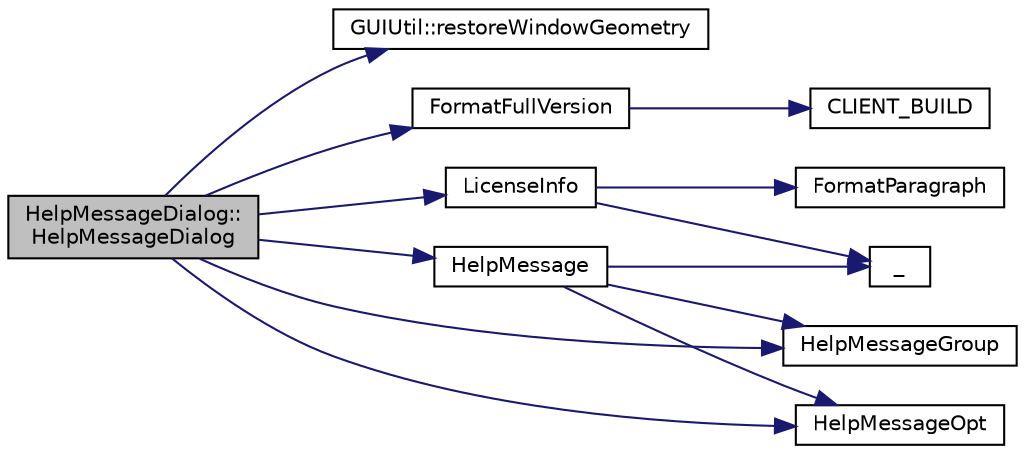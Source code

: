 digraph "HelpMessageDialog::HelpMessageDialog"
{
  edge [fontname="Helvetica",fontsize="10",labelfontname="Helvetica",labelfontsize="10"];
  node [fontname="Helvetica",fontsize="10",shape=record];
  rankdir="LR";
  Node0 [label="HelpMessageDialog::\lHelpMessageDialog",height=0.2,width=0.4,color="black", fillcolor="grey75", style="filled", fontcolor="black"];
  Node0 -> Node1 [color="midnightblue",fontsize="10",style="solid",fontname="Helvetica"];
  Node1 [label="GUIUtil::restoreWindowGeometry",height=0.2,width=0.4,color="black", fillcolor="white", style="filled",URL="$namespace_g_u_i_util.html#a9fd50f13c602e4e01b0d1d70d54ee89a",tooltip="Restore window size and position. "];
  Node0 -> Node2 [color="midnightblue",fontsize="10",style="solid",fontname="Helvetica"];
  Node2 [label="FormatFullVersion",height=0.2,width=0.4,color="black", fillcolor="white", style="filled",URL="$clientversion_8cpp.html#ac3e3098552063f228d9deac38a8b9848"];
  Node2 -> Node3 [color="midnightblue",fontsize="10",style="solid",fontname="Helvetica"];
  Node3 [label="CLIENT_BUILD",height=0.2,width=0.4,color="black", fillcolor="white", style="filled",URL="$clientversion_8cpp.html#aff087070aeaa72e85b2d1a6192af8af5"];
  Node0 -> Node4 [color="midnightblue",fontsize="10",style="solid",fontname="Helvetica"];
  Node4 [label="LicenseInfo",height=0.2,width=0.4,color="black", fillcolor="white", style="filled",URL="$init_8cpp.html#ac9e2081343d328ca68b7c4c4793442d2",tooltip="Returns licensing information (for -version) "];
  Node4 -> Node5 [color="midnightblue",fontsize="10",style="solid",fontname="Helvetica"];
  Node5 [label="FormatParagraph",height=0.2,width=0.4,color="black", fillcolor="white", style="filled",URL="$utilstrencodings_8cpp.html#a3eded752d24f2ca1ad72f6907dd23832",tooltip="Format a paragraph of text to a fixed width, adding spaces for indentation to any added line..."];
  Node4 -> Node6 [color="midnightblue",fontsize="10",style="solid",fontname="Helvetica"];
  Node6 [label="_",height=0.2,width=0.4,color="black", fillcolor="white", style="filled",URL="$ui__interface_8h.html#aad133bb6103b53cebf03fd01e2f11ba1",tooltip="Translation function: Call Translate signal on UI interface, which returns a boost::optional result..."];
  Node0 -> Node7 [color="midnightblue",fontsize="10",style="solid",fontname="Helvetica"];
  Node7 [label="HelpMessage",height=0.2,width=0.4,color="black", fillcolor="white", style="filled",URL="$init_8cpp.html#a514083d1b88bf8cf314f27ee3dc966c1",tooltip="Help for options shared between UI and daemon (for -help) "];
  Node7 -> Node8 [color="midnightblue",fontsize="10",style="solid",fontname="Helvetica"];
  Node8 [label="HelpMessageGroup",height=0.2,width=0.4,color="black", fillcolor="white", style="filled",URL="$util_8cpp.html#aae6ceac1cd94a0e700783c733e60e970",tooltip="Format a string to be used as group of options in help messages. "];
  Node7 -> Node6 [color="midnightblue",fontsize="10",style="solid",fontname="Helvetica"];
  Node7 -> Node9 [color="midnightblue",fontsize="10",style="solid",fontname="Helvetica"];
  Node9 [label="HelpMessageOpt",height=0.2,width=0.4,color="black", fillcolor="white", style="filled",URL="$util_8cpp.html#aec85bcd561766ad0362a8fc5cd4a8542",tooltip="Format a string to be used as option description in help messages. "];
  Node0 -> Node8 [color="midnightblue",fontsize="10",style="solid",fontname="Helvetica"];
  Node0 -> Node9 [color="midnightblue",fontsize="10",style="solid",fontname="Helvetica"];
}
